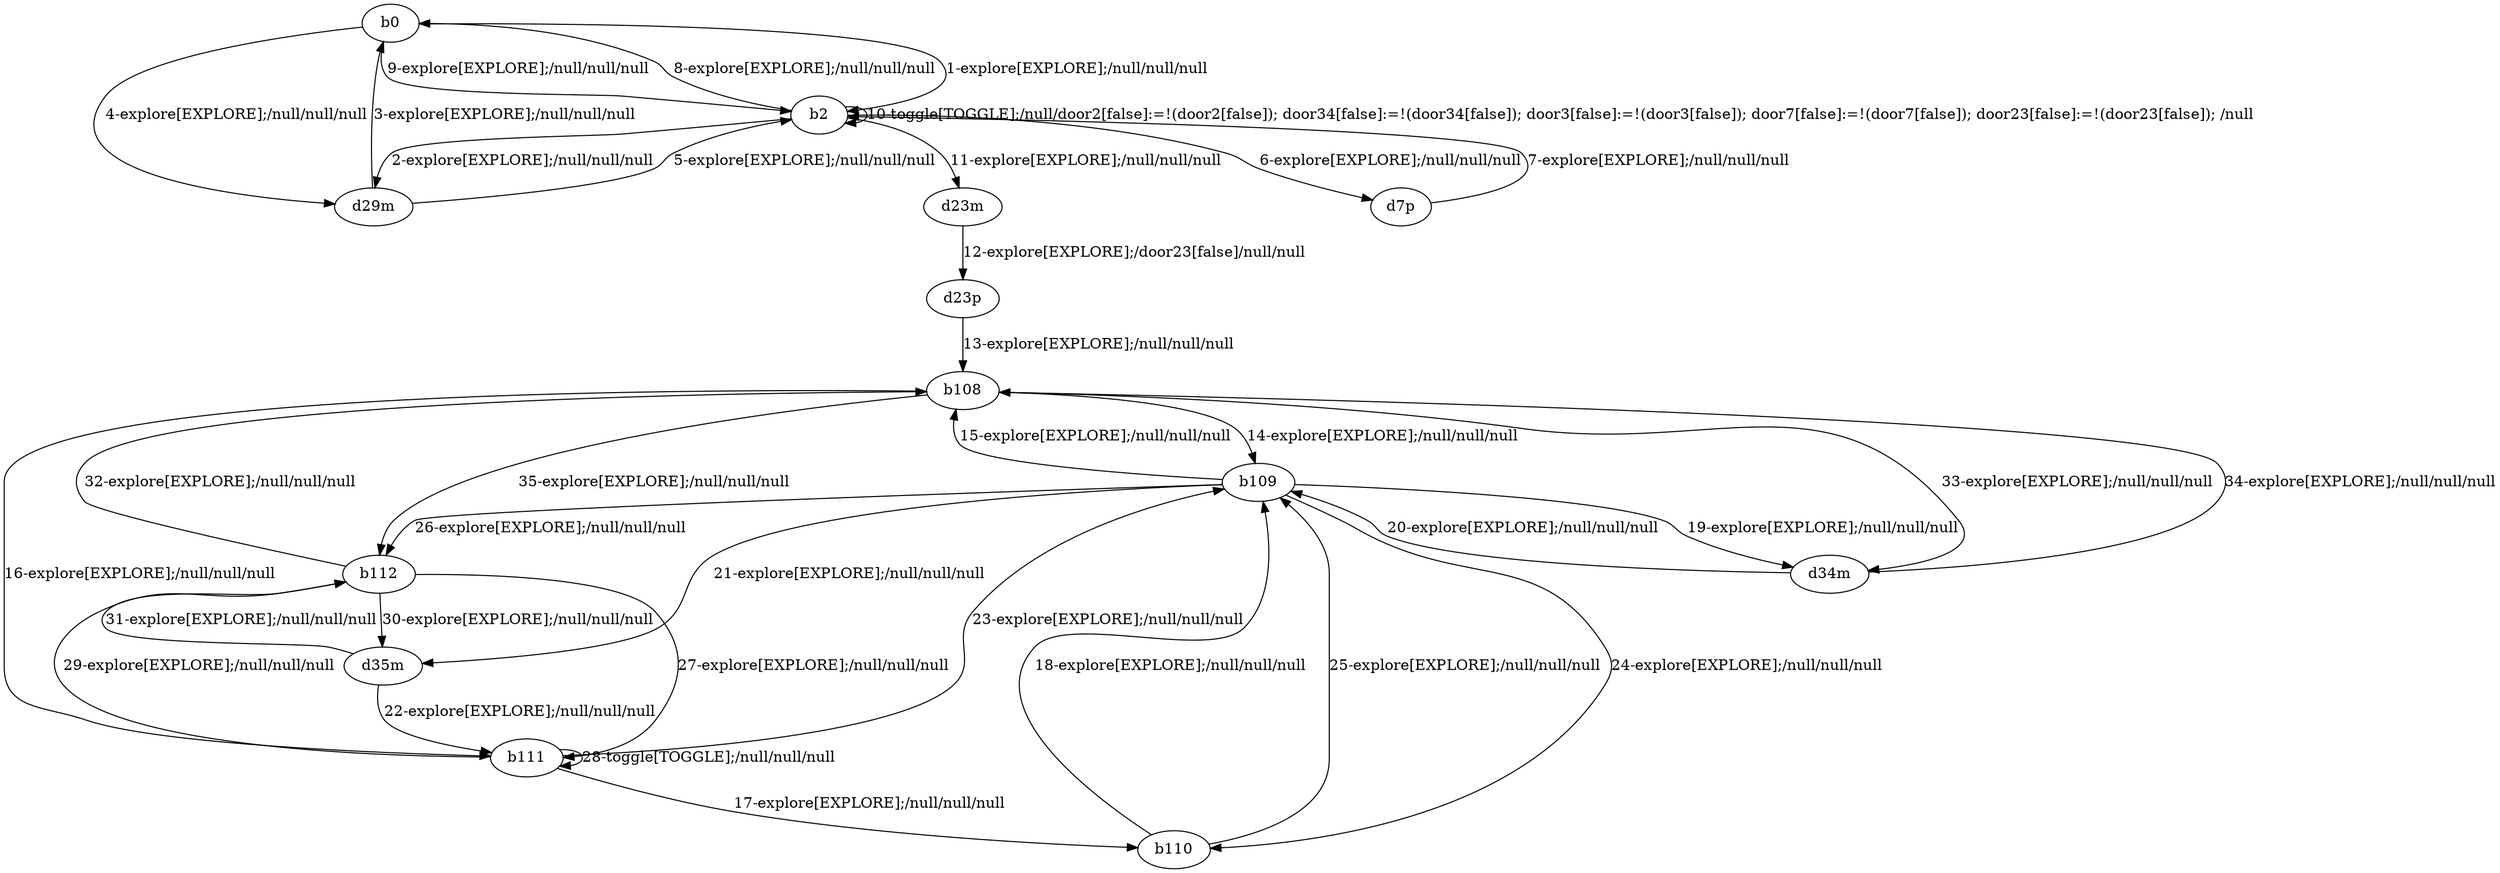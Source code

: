 # Total number of goals covered by this test: 6
# b109 --> d34m
# b109 --> d35m
# b111 --> b109
# b110 --> b109
# b108 --> b111
# d35m --> b111

digraph g {
"b0" -> "b2" [label = "1-explore[EXPLORE];/null/null/null"];
"b2" -> "d29m" [label = "2-explore[EXPLORE];/null/null/null"];
"d29m" -> "b0" [label = "3-explore[EXPLORE];/null/null/null"];
"b0" -> "d29m" [label = "4-explore[EXPLORE];/null/null/null"];
"d29m" -> "b2" [label = "5-explore[EXPLORE];/null/null/null"];
"b2" -> "d7p" [label = "6-explore[EXPLORE];/null/null/null"];
"d7p" -> "b2" [label = "7-explore[EXPLORE];/null/null/null"];
"b2" -> "b0" [label = "8-explore[EXPLORE];/null/null/null"];
"b0" -> "b2" [label = "9-explore[EXPLORE];/null/null/null"];
"b2" -> "b2" [label = "10-toggle[TOGGLE];/null/door2[false]:=!(door2[false]); door34[false]:=!(door34[false]); door3[false]:=!(door3[false]); door7[false]:=!(door7[false]); door23[false]:=!(door23[false]); /null"];
"b2" -> "d23m" [label = "11-explore[EXPLORE];/null/null/null"];
"d23m" -> "d23p" [label = "12-explore[EXPLORE];/door23[false]/null/null"];
"d23p" -> "b108" [label = "13-explore[EXPLORE];/null/null/null"];
"b108" -> "b109" [label = "14-explore[EXPLORE];/null/null/null"];
"b109" -> "b108" [label = "15-explore[EXPLORE];/null/null/null"];
"b108" -> "b111" [label = "16-explore[EXPLORE];/null/null/null"];
"b111" -> "b110" [label = "17-explore[EXPLORE];/null/null/null"];
"b110" -> "b109" [label = "18-explore[EXPLORE];/null/null/null"];
"b109" -> "d34m" [label = "19-explore[EXPLORE];/null/null/null"];
"d34m" -> "b109" [label = "20-explore[EXPLORE];/null/null/null"];
"b109" -> "d35m" [label = "21-explore[EXPLORE];/null/null/null"];
"d35m" -> "b111" [label = "22-explore[EXPLORE];/null/null/null"];
"b111" -> "b109" [label = "23-explore[EXPLORE];/null/null/null"];
"b109" -> "b110" [label = "24-explore[EXPLORE];/null/null/null"];
"b110" -> "b109" [label = "25-explore[EXPLORE];/null/null/null"];
"b109" -> "b112" [label = "26-explore[EXPLORE];/null/null/null"];
"b112" -> "b111" [label = "27-explore[EXPLORE];/null/null/null"];
"b111" -> "b111" [label = "28-toggle[TOGGLE];/null/null/null"];
"b111" -> "b112" [label = "29-explore[EXPLORE];/null/null/null"];
"b112" -> "d35m" [label = "30-explore[EXPLORE];/null/null/null"];
"d35m" -> "b112" [label = "31-explore[EXPLORE];/null/null/null"];
"b112" -> "b108" [label = "32-explore[EXPLORE];/null/null/null"];
"b108" -> "d34m" [label = "33-explore[EXPLORE];/null/null/null"];
"d34m" -> "b108" [label = "34-explore[EXPLORE];/null/null/null"];
"b108" -> "b112" [label = "35-explore[EXPLORE];/null/null/null"];
}